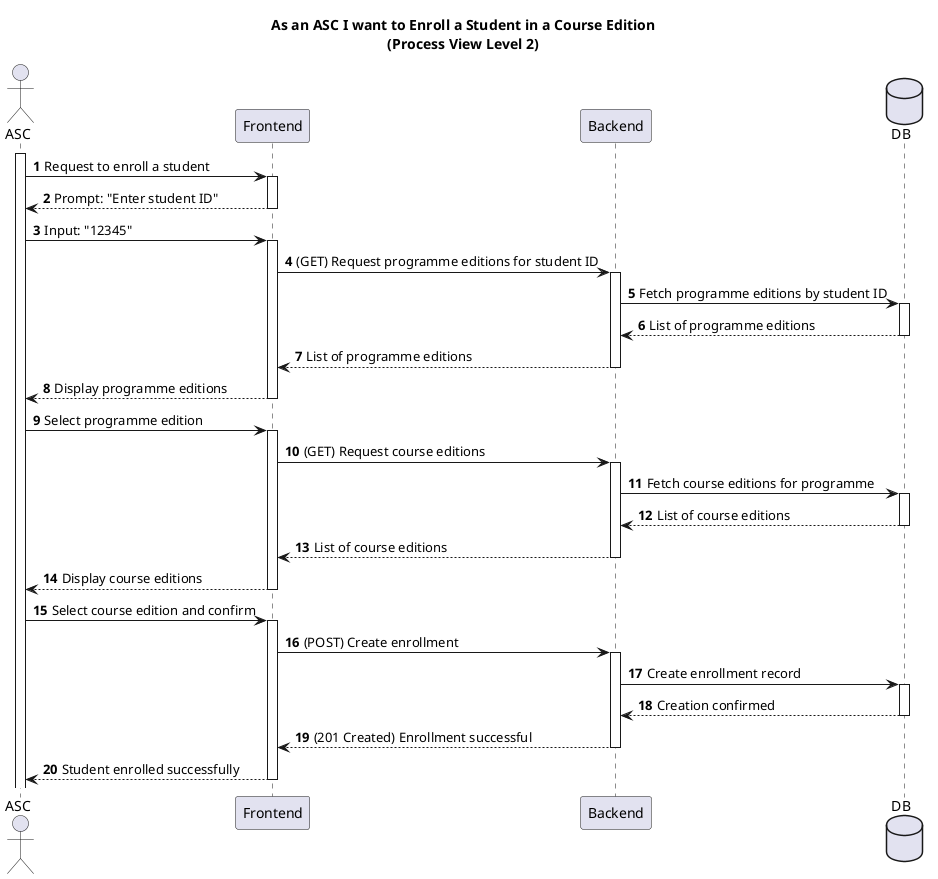 @startuml
autonumber

title As an ASC I want to Enroll a Student in a Course Edition\n(Process View Level 2)

actor ASC
participant "Frontend" as FE
participant "Backend" as BE
database DB

activate ASC
ASC -> FE ++: Request to enroll a student
FE --> ASC --: Prompt: "Enter student ID"
ASC -> FE ++: Input: "12345"
FE -> BE ++: (GET) Request programme editions for student ID
BE -> DB ++: Fetch programme editions by student ID
DB --> BE --: List of programme editions
BE --> FE --: List of programme editions
FE --> ASC --: Display programme editions

ASC -> FE ++: Select programme edition
FE -> BE ++: (GET) Request course editions
BE -> DB ++: Fetch course editions for programme
DB --> BE --: List of course editions
BE --> FE --: List of course editions
FE --> ASC --: Display course editions

ASC -> FE ++: Select course edition and confirm
FE -> BE ++: (POST) Create enrollment
BE -> DB ++: Create enrollment record
DB --> BE --: Creation confirmed
BE --> FE --: (201 Created) Enrollment successful
FE --> ASC --: Student enrolled successfully

@enduml